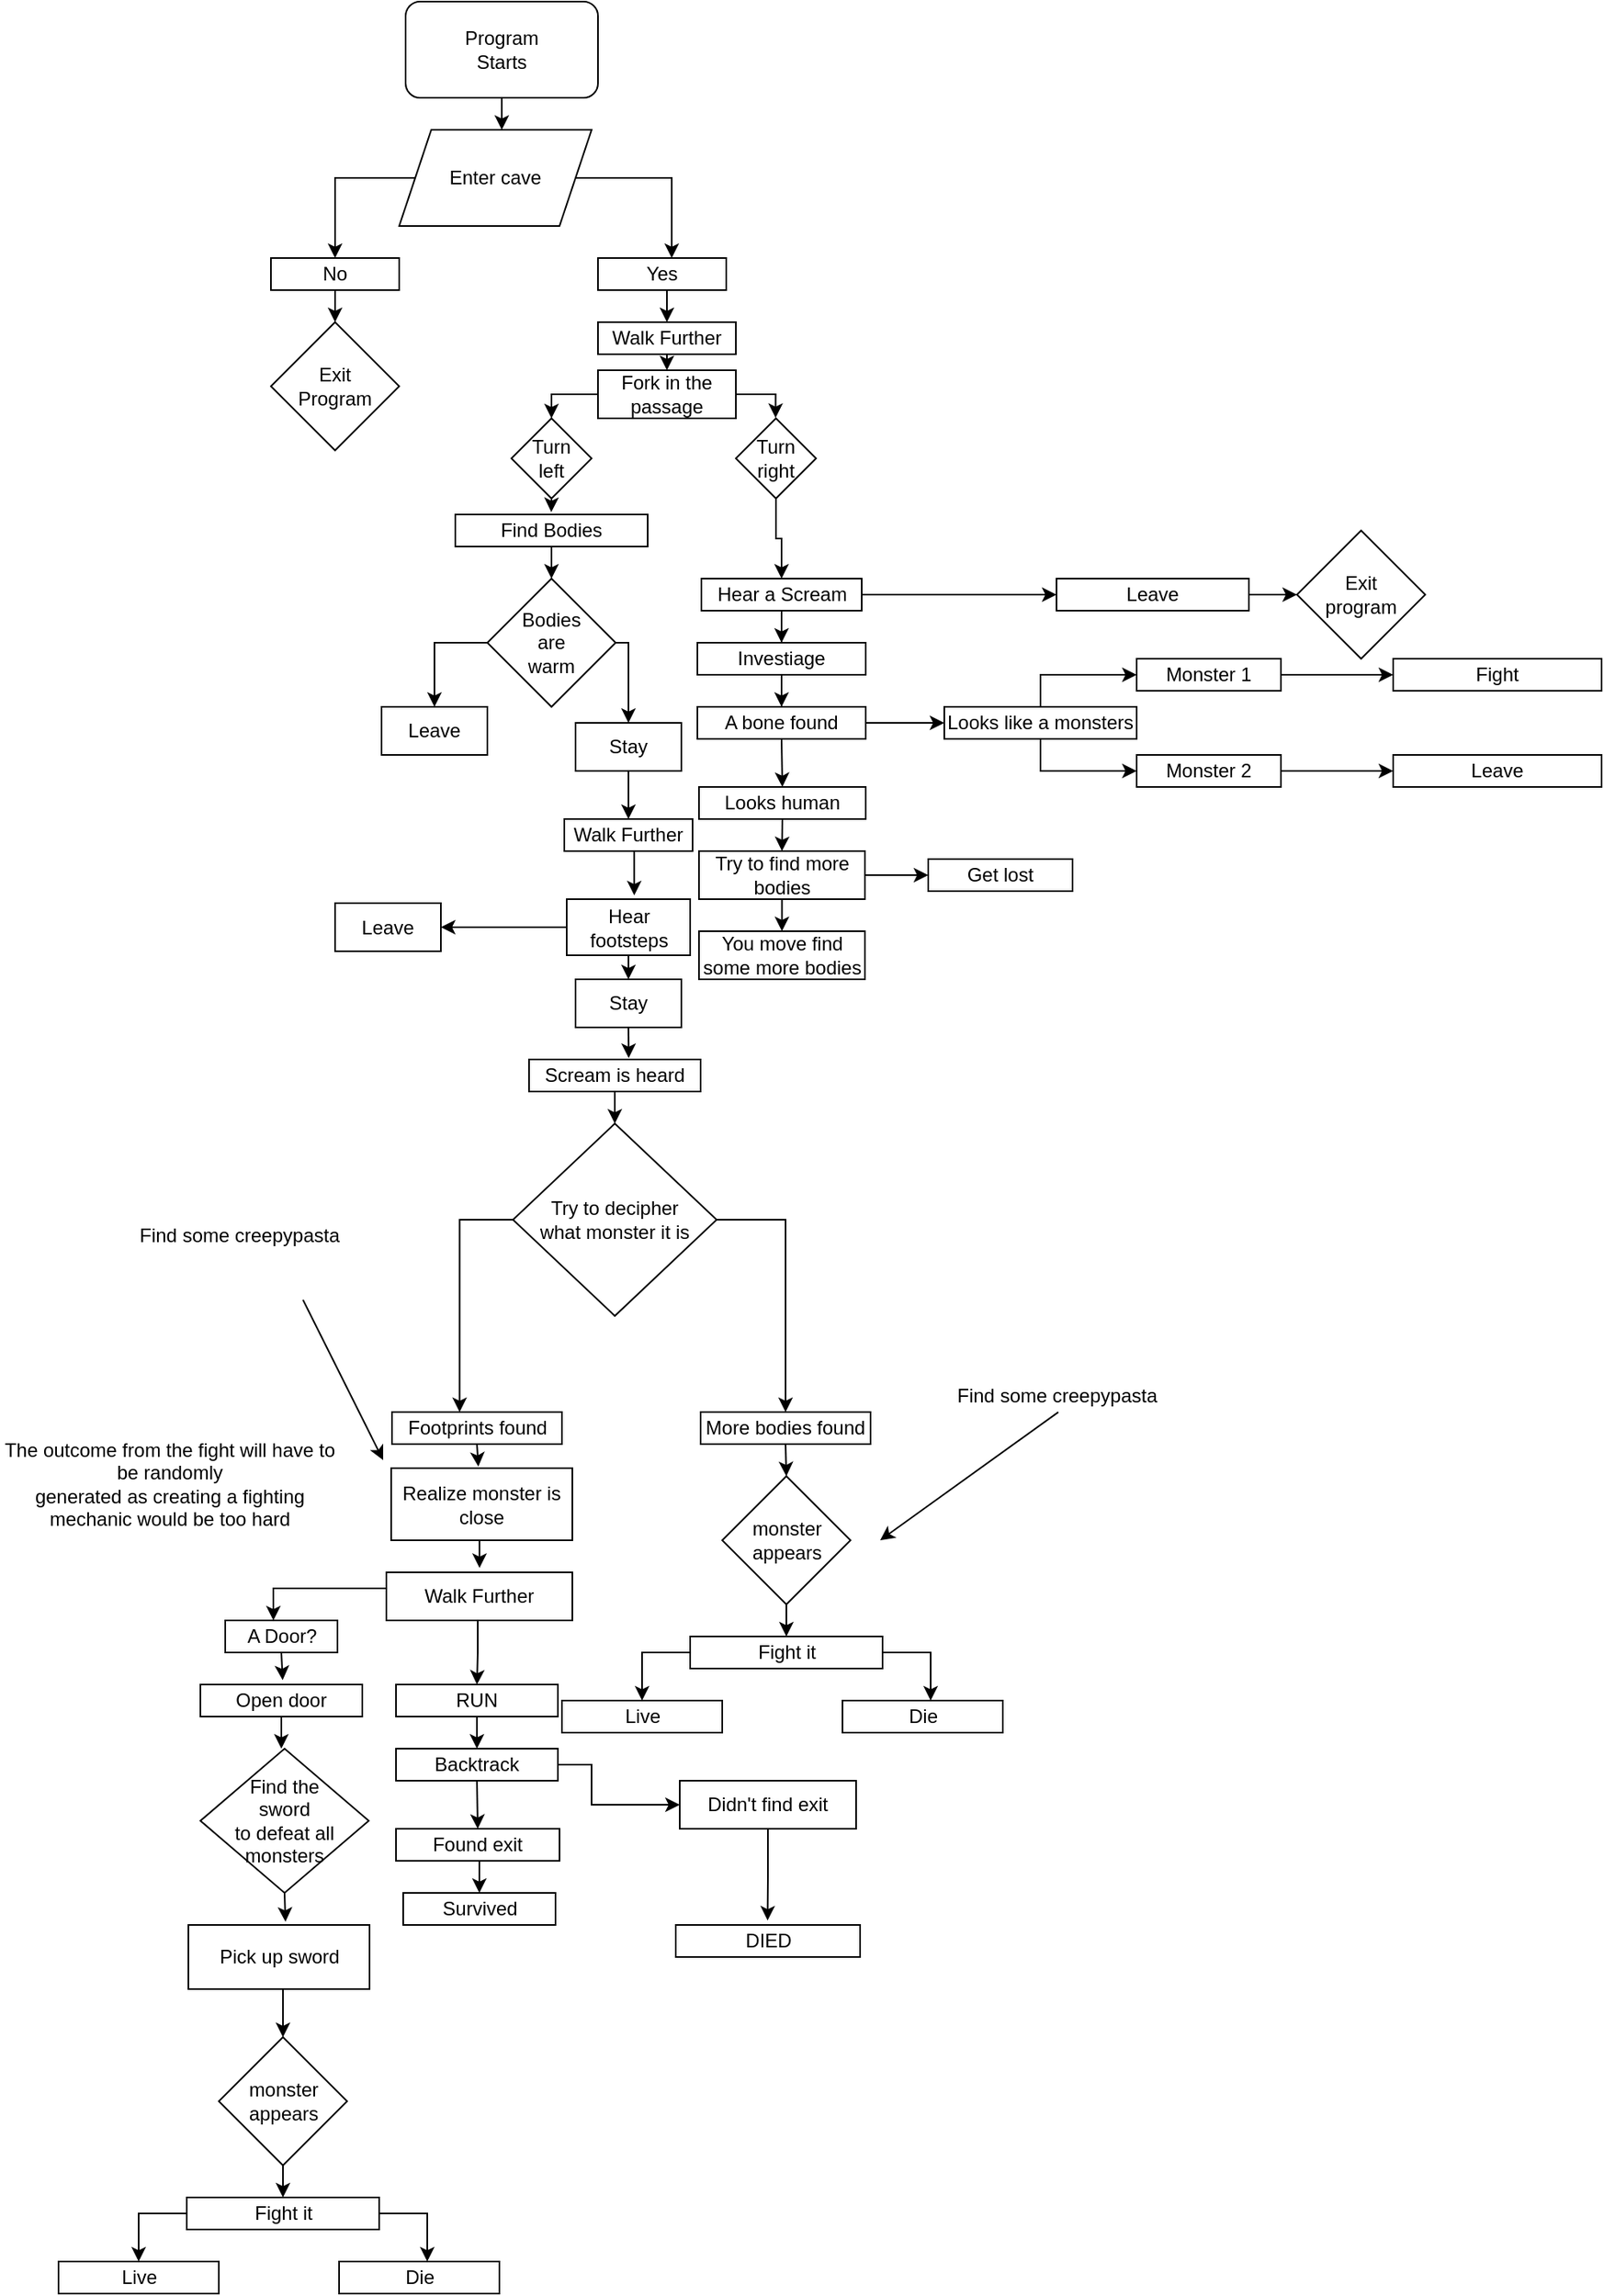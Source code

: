 <mxfile version="13.10.9" type="device"><diagram id="lJi5Zpep2d-MaNBKj9sJ" name="Page-1"><mxGraphModel dx="677" dy="360" grid="1" gridSize="10" guides="1" tooltips="1" connect="1" arrows="1" fold="1" page="1" pageScale="1" pageWidth="1169" pageHeight="1654" math="0" shadow="0"><root><mxCell id="0"/><mxCell id="1" parent="0"/><mxCell id="1LlCjoRkCpHZW3_ytfiu-1" style="edgeStyle=orthogonalEdgeStyle;rounded=0;orthogonalLoop=1;jettySize=auto;html=1;exitX=0.5;exitY=1;exitDx=0;exitDy=0;entryX=0.5;entryY=0;entryDx=0;entryDy=0;" parent="1" source="1LlCjoRkCpHZW3_ytfiu-2" edge="1"><mxGeometry relative="1" as="geometry"><mxPoint x="414" y="110" as="targetPoint"/></mxGeometry></mxCell><mxCell id="1LlCjoRkCpHZW3_ytfiu-2" value="&lt;div&gt;Program&lt;/div&gt;Starts" style="rounded=1;whiteSpace=wrap;html=1;" parent="1" vertex="1"><mxGeometry x="354" y="30" width="120" height="60" as="geometry"/></mxCell><mxCell id="1LlCjoRkCpHZW3_ytfiu-38" style="edgeStyle=orthogonalEdgeStyle;rounded=0;orthogonalLoop=1;jettySize=auto;html=1;exitX=0;exitY=0.5;exitDx=0;exitDy=0;entryX=0.5;entryY=0;entryDx=0;entryDy=0;" parent="1" source="1LlCjoRkCpHZW3_ytfiu-35" target="1LlCjoRkCpHZW3_ytfiu-37" edge="1"><mxGeometry relative="1" as="geometry"><mxPoint x="310" y="180" as="targetPoint"/><Array as="points"><mxPoint x="310" y="140"/></Array></mxGeometry></mxCell><mxCell id="1LlCjoRkCpHZW3_ytfiu-35" value="Enter cave" style="shape=parallelogram;perimeter=parallelogramPerimeter;whiteSpace=wrap;html=1;fixedSize=1;" parent="1" vertex="1"><mxGeometry x="350" y="110" width="120" height="60" as="geometry"/></mxCell><mxCell id="1LlCjoRkCpHZW3_ytfiu-45" style="edgeStyle=orthogonalEdgeStyle;rounded=0;orthogonalLoop=1;jettySize=auto;html=1;exitX=0.5;exitY=1;exitDx=0;exitDy=0;entryX=0.5;entryY=0;entryDx=0;entryDy=0;" parent="1" source="1LlCjoRkCpHZW3_ytfiu-36" edge="1"><mxGeometry relative="1" as="geometry"><mxPoint x="517" y="230" as="targetPoint"/></mxGeometry></mxCell><mxCell id="1LlCjoRkCpHZW3_ytfiu-36" value="Yes" style="rounded=0;whiteSpace=wrap;html=1;" parent="1" vertex="1"><mxGeometry x="474" y="190" width="80" height="20" as="geometry"/></mxCell><mxCell id="1LlCjoRkCpHZW3_ytfiu-41" style="edgeStyle=orthogonalEdgeStyle;rounded=0;orthogonalLoop=1;jettySize=auto;html=1;exitX=0.5;exitY=1;exitDx=0;exitDy=0;entryX=0.5;entryY=0;entryDx=0;entryDy=0;" parent="1" source="1LlCjoRkCpHZW3_ytfiu-37" target="1LlCjoRkCpHZW3_ytfiu-40" edge="1"><mxGeometry relative="1" as="geometry"/></mxCell><mxCell id="1LlCjoRkCpHZW3_ytfiu-37" value="No" style="rounded=0;whiteSpace=wrap;html=1;" parent="1" vertex="1"><mxGeometry x="270" y="190" width="80" height="20" as="geometry"/></mxCell><mxCell id="1LlCjoRkCpHZW3_ytfiu-39" style="edgeStyle=orthogonalEdgeStyle;rounded=0;orthogonalLoop=1;jettySize=auto;html=1;entryX=0.5;entryY=0;entryDx=0;entryDy=0;" parent="1" source="1LlCjoRkCpHZW3_ytfiu-35" edge="1"><mxGeometry relative="1" as="geometry"><mxPoint x="520" y="190" as="targetPoint"/><mxPoint x="570" y="140" as="sourcePoint"/><Array as="points"><mxPoint x="520" y="140"/></Array></mxGeometry></mxCell><mxCell id="1LlCjoRkCpHZW3_ytfiu-40" value="&lt;div&gt;Exit &lt;br&gt;&lt;/div&gt;&lt;div&gt;Program&lt;/div&gt;" style="rhombus;whiteSpace=wrap;html=1;" parent="1" vertex="1"><mxGeometry x="270" y="230" width="80" height="80" as="geometry"/></mxCell><mxCell id="1LlCjoRkCpHZW3_ytfiu-48" style="edgeStyle=orthogonalEdgeStyle;rounded=0;orthogonalLoop=1;jettySize=auto;html=1;exitX=0.5;exitY=1;exitDx=0;exitDy=0;entryX=0.5;entryY=0;entryDx=0;entryDy=0;" parent="1" source="1LlCjoRkCpHZW3_ytfiu-44" target="1LlCjoRkCpHZW3_ytfiu-47" edge="1"><mxGeometry relative="1" as="geometry"/></mxCell><mxCell id="1LlCjoRkCpHZW3_ytfiu-44" value="Walk Further" style="rounded=0;whiteSpace=wrap;html=1;" parent="1" vertex="1"><mxGeometry x="474" y="230" width="86" height="20" as="geometry"/></mxCell><mxCell id="1LlCjoRkCpHZW3_ytfiu-52" style="edgeStyle=orthogonalEdgeStyle;rounded=0;orthogonalLoop=1;jettySize=auto;html=1;exitX=1;exitY=0.5;exitDx=0;exitDy=0;entryX=0.495;entryY=-0.006;entryDx=0;entryDy=0;entryPerimeter=0;" parent="1" source="1LlCjoRkCpHZW3_ytfiu-47" target="1LlCjoRkCpHZW3_ytfiu-51" edge="1"><mxGeometry relative="1" as="geometry"/></mxCell><mxCell id="1LlCjoRkCpHZW3_ytfiu-53" style="edgeStyle=orthogonalEdgeStyle;rounded=0;orthogonalLoop=1;jettySize=auto;html=1;entryX=0.5;entryY=0;entryDx=0;entryDy=0;" parent="1" source="1LlCjoRkCpHZW3_ytfiu-47" target="1LlCjoRkCpHZW3_ytfiu-50" edge="1"><mxGeometry relative="1" as="geometry"><Array as="points"><mxPoint x="445" y="275"/></Array></mxGeometry></mxCell><mxCell id="1LlCjoRkCpHZW3_ytfiu-47" value="Fork in the passage" style="rounded=0;whiteSpace=wrap;html=1;" parent="1" vertex="1"><mxGeometry x="474" y="260" width="86" height="30" as="geometry"/></mxCell><mxCell id="1LlCjoRkCpHZW3_ytfiu-57" style="edgeStyle=orthogonalEdgeStyle;rounded=0;orthogonalLoop=1;jettySize=auto;html=1;exitX=0.5;exitY=1;exitDx=0;exitDy=0;entryX=0.499;entryY=-0.076;entryDx=0;entryDy=0;entryPerimeter=0;" parent="1" source="1LlCjoRkCpHZW3_ytfiu-50" target="1LlCjoRkCpHZW3_ytfiu-56" edge="1"><mxGeometry relative="1" as="geometry"/></mxCell><mxCell id="1LlCjoRkCpHZW3_ytfiu-50" value="&lt;div&gt;Turn&lt;/div&gt;&lt;div&gt;left&lt;br&gt;&lt;/div&gt;" style="rhombus;whiteSpace=wrap;html=1;" parent="1" vertex="1"><mxGeometry x="420" y="290" width="50" height="50" as="geometry"/></mxCell><mxCell id="1LlCjoRkCpHZW3_ytfiu-55" style="edgeStyle=orthogonalEdgeStyle;rounded=0;orthogonalLoop=1;jettySize=auto;html=1;entryX=0.5;entryY=0;entryDx=0;entryDy=0;" parent="1" source="1LlCjoRkCpHZW3_ytfiu-51" target="1LlCjoRkCpHZW3_ytfiu-54" edge="1"><mxGeometry relative="1" as="geometry"/></mxCell><mxCell id="1LlCjoRkCpHZW3_ytfiu-51" value="&lt;div&gt;Turn&lt;/div&gt;&lt;div&gt;right&lt;br&gt;&lt;/div&gt;" style="rhombus;whiteSpace=wrap;html=1;" parent="1" vertex="1"><mxGeometry x="560" y="290" width="50" height="50" as="geometry"/></mxCell><mxCell id="4F8o35n4cv24roBLu1pB-4" style="edgeStyle=orthogonalEdgeStyle;rounded=0;orthogonalLoop=1;jettySize=auto;html=1;exitX=0.5;exitY=1;exitDx=0;exitDy=0;" edge="1" parent="1" source="1LlCjoRkCpHZW3_ytfiu-54" target="1LlCjoRkCpHZW3_ytfiu-58"><mxGeometry relative="1" as="geometry"/></mxCell><mxCell id="4F8o35n4cv24roBLu1pB-5" style="edgeStyle=orthogonalEdgeStyle;rounded=0;orthogonalLoop=1;jettySize=auto;html=1;exitX=1;exitY=0.5;exitDx=0;exitDy=0;" edge="1" parent="1" source="1LlCjoRkCpHZW3_ytfiu-54"><mxGeometry relative="1" as="geometry"><mxPoint x="760" y="400" as="targetPoint"/><Array as="points"><mxPoint x="750" y="400"/></Array></mxGeometry></mxCell><mxCell id="1LlCjoRkCpHZW3_ytfiu-54" value="Hear a Scream" style="rounded=0;whiteSpace=wrap;html=1;" parent="1" vertex="1"><mxGeometry x="538.5" y="390" width="100" height="20" as="geometry"/></mxCell><mxCell id="1LlCjoRkCpHZW3_ytfiu-62" style="edgeStyle=orthogonalEdgeStyle;rounded=0;orthogonalLoop=1;jettySize=auto;html=1;exitX=0.5;exitY=1;exitDx=0;exitDy=0;entryX=0.5;entryY=0;entryDx=0;entryDy=0;" parent="1" source="1LlCjoRkCpHZW3_ytfiu-56" target="1LlCjoRkCpHZW3_ytfiu-61" edge="1"><mxGeometry relative="1" as="geometry"/></mxCell><mxCell id="1LlCjoRkCpHZW3_ytfiu-56" value="Find Bodies" style="rounded=0;whiteSpace=wrap;html=1;" parent="1" vertex="1"><mxGeometry x="385" y="350" width="120" height="20" as="geometry"/></mxCell><mxCell id="1LlCjoRkCpHZW3_ytfiu-63" style="edgeStyle=orthogonalEdgeStyle;rounded=0;orthogonalLoop=1;jettySize=auto;html=1;entryX=0.5;entryY=0;entryDx=0;entryDy=0;" parent="1" source="1LlCjoRkCpHZW3_ytfiu-58" target="1LlCjoRkCpHZW3_ytfiu-60" edge="1"><mxGeometry relative="1" as="geometry"/></mxCell><mxCell id="1LlCjoRkCpHZW3_ytfiu-58" value="Investiage" style="rounded=0;whiteSpace=wrap;html=1;" parent="1" vertex="1"><mxGeometry x="536" y="430" width="105" height="20" as="geometry"/></mxCell><mxCell id="4F8o35n4cv24roBLu1pB-11" style="edgeStyle=orthogonalEdgeStyle;rounded=0;orthogonalLoop=1;jettySize=auto;html=1;exitX=0.5;exitY=1;exitDx=0;exitDy=0;entryX=0.5;entryY=0;entryDx=0;entryDy=0;" edge="1" parent="1" source="1LlCjoRkCpHZW3_ytfiu-60" target="4F8o35n4cv24roBLu1pB-10"><mxGeometry relative="1" as="geometry"/></mxCell><mxCell id="4F8o35n4cv24roBLu1pB-13" style="edgeStyle=orthogonalEdgeStyle;rounded=0;orthogonalLoop=1;jettySize=auto;html=1;exitX=1;exitY=0.5;exitDx=0;exitDy=0;entryX=0;entryY=0.5;entryDx=0;entryDy=0;" edge="1" parent="1" source="1LlCjoRkCpHZW3_ytfiu-60" target="4F8o35n4cv24roBLu1pB-12"><mxGeometry relative="1" as="geometry"/></mxCell><mxCell id="1LlCjoRkCpHZW3_ytfiu-60" value="A bone found" style="rounded=0;whiteSpace=wrap;html=1;" parent="1" vertex="1"><mxGeometry x="536" y="470" width="105" height="20" as="geometry"/></mxCell><mxCell id="1LlCjoRkCpHZW3_ytfiu-68" style="edgeStyle=orthogonalEdgeStyle;rounded=0;orthogonalLoop=1;jettySize=auto;html=1;exitX=0;exitY=0.5;exitDx=0;exitDy=0;entryX=0.5;entryY=0;entryDx=0;entryDy=0;" parent="1" source="1LlCjoRkCpHZW3_ytfiu-61" target="1LlCjoRkCpHZW3_ytfiu-66" edge="1"><mxGeometry relative="1" as="geometry"/></mxCell><mxCell id="1LlCjoRkCpHZW3_ytfiu-70" style="edgeStyle=orthogonalEdgeStyle;rounded=0;orthogonalLoop=1;jettySize=auto;html=1;exitX=1;exitY=0.5;exitDx=0;exitDy=0;entryX=0.5;entryY=0;entryDx=0;entryDy=0;" parent="1" source="1LlCjoRkCpHZW3_ytfiu-61" target="1LlCjoRkCpHZW3_ytfiu-67" edge="1"><mxGeometry relative="1" as="geometry"><Array as="points"><mxPoint x="493" y="430"/></Array></mxGeometry></mxCell><mxCell id="1LlCjoRkCpHZW3_ytfiu-61" value="&lt;div&gt;Bodies &lt;br&gt;&lt;/div&gt;&lt;div&gt;are&lt;/div&gt;&lt;div&gt;warm&lt;br&gt; &lt;/div&gt;" style="rhombus;whiteSpace=wrap;html=1;" parent="1" vertex="1"><mxGeometry x="405" y="390" width="80" height="80" as="geometry"/></mxCell><mxCell id="1LlCjoRkCpHZW3_ytfiu-66" value="Leave" style="rounded=0;whiteSpace=wrap;html=1;" parent="1" vertex="1"><mxGeometry x="339" y="470" width="66" height="30" as="geometry"/></mxCell><mxCell id="1LlCjoRkCpHZW3_ytfiu-74" style="edgeStyle=orthogonalEdgeStyle;rounded=0;orthogonalLoop=1;jettySize=auto;html=1;exitX=0.5;exitY=1;exitDx=0;exitDy=0;entryX=0.5;entryY=0;entryDx=0;entryDy=0;" parent="1" source="1LlCjoRkCpHZW3_ytfiu-67" target="1LlCjoRkCpHZW3_ytfiu-73" edge="1"><mxGeometry relative="1" as="geometry"/></mxCell><mxCell id="1LlCjoRkCpHZW3_ytfiu-67" value="Stay" style="rounded=0;whiteSpace=wrap;html=1;" parent="1" vertex="1"><mxGeometry x="460" y="480" width="66" height="30" as="geometry"/></mxCell><mxCell id="1LlCjoRkCpHZW3_ytfiu-77" style="edgeStyle=orthogonalEdgeStyle;rounded=0;orthogonalLoop=1;jettySize=auto;html=1;exitX=0.5;exitY=1;exitDx=0;exitDy=0;entryX=0.547;entryY=-0.069;entryDx=0;entryDy=0;entryPerimeter=0;" parent="1" source="1LlCjoRkCpHZW3_ytfiu-73" target="1LlCjoRkCpHZW3_ytfiu-75" edge="1"><mxGeometry relative="1" as="geometry"><Array as="points"><mxPoint x="497" y="560"/></Array></mxGeometry></mxCell><mxCell id="1LlCjoRkCpHZW3_ytfiu-73" value="&lt;div&gt;Walk Further&lt;/div&gt;" style="rounded=0;whiteSpace=wrap;html=1;" parent="1" vertex="1"><mxGeometry x="453" y="540" width="80" height="20" as="geometry"/></mxCell><mxCell id="CuDmwcgOWcoOEGmHr19b-3" style="edgeStyle=orthogonalEdgeStyle;rounded=0;orthogonalLoop=1;jettySize=auto;html=1;exitX=0;exitY=0.5;exitDx=0;exitDy=0;entryX=1;entryY=0.5;entryDx=0;entryDy=0;" parent="1" source="1LlCjoRkCpHZW3_ytfiu-75" target="CuDmwcgOWcoOEGmHr19b-2" edge="1"><mxGeometry relative="1" as="geometry"/></mxCell><mxCell id="CuDmwcgOWcoOEGmHr19b-6" style="edgeStyle=orthogonalEdgeStyle;rounded=0;orthogonalLoop=1;jettySize=auto;html=1;exitX=0.5;exitY=1;exitDx=0;exitDy=0;entryX=0.5;entryY=0;entryDx=0;entryDy=0;" parent="1" source="1LlCjoRkCpHZW3_ytfiu-75" target="CuDmwcgOWcoOEGmHr19b-5" edge="1"><mxGeometry relative="1" as="geometry"/></mxCell><mxCell id="1LlCjoRkCpHZW3_ytfiu-75" value="Hear footsteps" style="rounded=0;whiteSpace=wrap;html=1;" parent="1" vertex="1"><mxGeometry x="454.5" y="590" width="77" height="35" as="geometry"/></mxCell><mxCell id="1LlCjoRkCpHZW3_ytfiu-83" style="edgeStyle=orthogonalEdgeStyle;rounded=0;orthogonalLoop=1;jettySize=auto;html=1;exitX=0.5;exitY=1;exitDx=0;exitDy=0;entryX=0.5;entryY=0;entryDx=0;entryDy=0;" parent="1" source="1LlCjoRkCpHZW3_ytfiu-79" target="1LlCjoRkCpHZW3_ytfiu-82" edge="1"><mxGeometry relative="1" as="geometry"/></mxCell><mxCell id="1LlCjoRkCpHZW3_ytfiu-79" value="Scream is heard" style="rounded=0;whiteSpace=wrap;html=1;" parent="1" vertex="1"><mxGeometry x="431" y="690" width="107" height="20" as="geometry"/></mxCell><mxCell id="1LlCjoRkCpHZW3_ytfiu-86" style="edgeStyle=orthogonalEdgeStyle;rounded=0;orthogonalLoop=1;jettySize=auto;html=1;exitX=1;exitY=0.5;exitDx=0;exitDy=0;entryX=0.5;entryY=0;entryDx=0;entryDy=0;" parent="1" source="1LlCjoRkCpHZW3_ytfiu-82" target="1LlCjoRkCpHZW3_ytfiu-89" edge="1"><mxGeometry relative="1" as="geometry"><mxPoint x="592.484" y="867.6" as="targetPoint"/></mxGeometry></mxCell><mxCell id="1LlCjoRkCpHZW3_ytfiu-87" style="edgeStyle=orthogonalEdgeStyle;rounded=0;orthogonalLoop=1;jettySize=auto;html=1;exitX=0;exitY=0.5;exitDx=0;exitDy=0;entryX=0.398;entryY=0;entryDx=0;entryDy=0;entryPerimeter=0;" parent="1" source="1LlCjoRkCpHZW3_ytfiu-82" target="1LlCjoRkCpHZW3_ytfiu-88" edge="1"><mxGeometry relative="1" as="geometry"><mxPoint x="387.688" y="867.2" as="targetPoint"/></mxGeometry></mxCell><mxCell id="1LlCjoRkCpHZW3_ytfiu-82" value="&lt;div&gt;Try to decipher&lt;/div&gt;&lt;div&gt;what monster it is &lt;br&gt; &lt;/div&gt;" style="rhombus;whiteSpace=wrap;html=1;" parent="1" vertex="1"><mxGeometry x="421" y="730" width="127" height="120" as="geometry"/></mxCell><mxCell id="1LlCjoRkCpHZW3_ytfiu-108" style="edgeStyle=orthogonalEdgeStyle;rounded=0;orthogonalLoop=1;jettySize=auto;html=1;exitX=0.5;exitY=1;exitDx=0;exitDy=0;entryX=0.481;entryY=-0.022;entryDx=0;entryDy=0;entryPerimeter=0;" parent="1" source="1LlCjoRkCpHZW3_ytfiu-88" target="1LlCjoRkCpHZW3_ytfiu-106" edge="1"><mxGeometry relative="1" as="geometry"/></mxCell><mxCell id="1LlCjoRkCpHZW3_ytfiu-88" value="Footprints found" style="rounded=0;whiteSpace=wrap;html=1;" parent="1" vertex="1"><mxGeometry x="345.5" y="910" width="106" height="20" as="geometry"/></mxCell><mxCell id="1LlCjoRkCpHZW3_ytfiu-93" style="edgeStyle=orthogonalEdgeStyle;rounded=0;orthogonalLoop=1;jettySize=auto;html=1;exitX=0.5;exitY=1;exitDx=0;exitDy=0;entryX=0.5;entryY=0;entryDx=0;entryDy=0;" parent="1" source="1LlCjoRkCpHZW3_ytfiu-89" target="1LlCjoRkCpHZW3_ytfiu-92" edge="1"><mxGeometry relative="1" as="geometry"/></mxCell><mxCell id="1LlCjoRkCpHZW3_ytfiu-89" value="More bodies found" style="rounded=0;whiteSpace=wrap;html=1;" parent="1" vertex="1"><mxGeometry x="538" y="910" width="106" height="20" as="geometry"/></mxCell><mxCell id="1LlCjoRkCpHZW3_ytfiu-95" style="edgeStyle=orthogonalEdgeStyle;rounded=0;orthogonalLoop=1;jettySize=auto;html=1;exitX=0.5;exitY=1;exitDx=0;exitDy=0;entryX=0.5;entryY=0;entryDx=0;entryDy=0;" parent="1" source="1LlCjoRkCpHZW3_ytfiu-92" target="1LlCjoRkCpHZW3_ytfiu-94" edge="1"><mxGeometry relative="1" as="geometry"/></mxCell><mxCell id="1LlCjoRkCpHZW3_ytfiu-92" value="monster appears" style="rhombus;whiteSpace=wrap;html=1;" parent="1" vertex="1"><mxGeometry x="551.5" y="950" width="80" height="80" as="geometry"/></mxCell><mxCell id="1LlCjoRkCpHZW3_ytfiu-98" style="edgeStyle=orthogonalEdgeStyle;rounded=0;orthogonalLoop=1;jettySize=auto;html=1;exitX=1;exitY=0.5;exitDx=0;exitDy=0;entryX=0.55;entryY=0;entryDx=0;entryDy=0;entryPerimeter=0;" parent="1" source="1LlCjoRkCpHZW3_ytfiu-94" target="1LlCjoRkCpHZW3_ytfiu-97" edge="1"><mxGeometry relative="1" as="geometry"/></mxCell><mxCell id="1LlCjoRkCpHZW3_ytfiu-99" style="edgeStyle=orthogonalEdgeStyle;rounded=0;orthogonalLoop=1;jettySize=auto;html=1;exitX=0;exitY=0.5;exitDx=0;exitDy=0;entryX=0.5;entryY=0;entryDx=0;entryDy=0;" parent="1" source="1LlCjoRkCpHZW3_ytfiu-94" target="1LlCjoRkCpHZW3_ytfiu-96" edge="1"><mxGeometry relative="1" as="geometry"/></mxCell><mxCell id="1LlCjoRkCpHZW3_ytfiu-94" value="Fight it" style="rounded=0;whiteSpace=wrap;html=1;" parent="1" vertex="1"><mxGeometry x="531.5" y="1050" width="120" height="20" as="geometry"/></mxCell><mxCell id="1LlCjoRkCpHZW3_ytfiu-96" value="Live" style="rounded=0;whiteSpace=wrap;html=1;" parent="1" vertex="1"><mxGeometry x="451.5" y="1090" width="100" height="20" as="geometry"/></mxCell><mxCell id="1LlCjoRkCpHZW3_ytfiu-97" value="Die" style="rounded=0;whiteSpace=wrap;html=1;" parent="1" vertex="1"><mxGeometry x="626.5" y="1090" width="100" height="20" as="geometry"/></mxCell><mxCell id="1LlCjoRkCpHZW3_ytfiu-100" value="&lt;div&gt;The outcome from the fight will have to be randomly&lt;/div&gt;&lt;div&gt;generated as creating a fighting mechanic would be too hard&lt;br&gt;&lt;/div&gt;" style="text;html=1;strokeColor=none;fillColor=none;align=center;verticalAlign=middle;whiteSpace=wrap;rounded=0;" parent="1" vertex="1"><mxGeometry x="101.5" y="920" width="210" height="70" as="geometry"/></mxCell><mxCell id="1LlCjoRkCpHZW3_ytfiu-110" style="edgeStyle=orthogonalEdgeStyle;rounded=0;orthogonalLoop=1;jettySize=auto;html=1;exitX=0.5;exitY=1;exitDx=0;exitDy=0;entryX=0.501;entryY=-0.093;entryDx=0;entryDy=0;entryPerimeter=0;" parent="1" source="1LlCjoRkCpHZW3_ytfiu-106" target="1LlCjoRkCpHZW3_ytfiu-109" edge="1"><mxGeometry relative="1" as="geometry"/></mxCell><mxCell id="1LlCjoRkCpHZW3_ytfiu-106" value="&lt;div&gt;Realize monster is close&lt;br&gt;&lt;/div&gt;" style="rounded=0;whiteSpace=wrap;html=1;" parent="1" vertex="1"><mxGeometry x="345" y="945" width="113" height="45" as="geometry"/></mxCell><mxCell id="1LlCjoRkCpHZW3_ytfiu-112" style="edgeStyle=orthogonalEdgeStyle;rounded=0;orthogonalLoop=1;jettySize=auto;html=1;exitX=0;exitY=0.5;exitDx=0;exitDy=0;entryX=0.429;entryY=0;entryDx=0;entryDy=0;entryPerimeter=0;" parent="1" source="1LlCjoRkCpHZW3_ytfiu-109" target="1LlCjoRkCpHZW3_ytfiu-111" edge="1"><mxGeometry relative="1" as="geometry"><Array as="points"><mxPoint x="341.5" y="1020"/><mxPoint x="271.5" y="1020"/></Array></mxGeometry></mxCell><mxCell id="CuDmwcgOWcoOEGmHr19b-17" style="edgeStyle=orthogonalEdgeStyle;rounded=0;orthogonalLoop=1;jettySize=auto;html=1;exitX=0.5;exitY=1;exitDx=0;exitDy=0;entryX=0.5;entryY=0;entryDx=0;entryDy=0;" parent="1" source="1LlCjoRkCpHZW3_ytfiu-109" target="CuDmwcgOWcoOEGmHr19b-16" edge="1"><mxGeometry relative="1" as="geometry"><Array as="points"><mxPoint x="399" y="1040"/><mxPoint x="399" y="1060"/></Array></mxGeometry></mxCell><mxCell id="1LlCjoRkCpHZW3_ytfiu-109" value="Walk Further" style="rounded=0;whiteSpace=wrap;html=1;" parent="1" vertex="1"><mxGeometry x="342" y="1010" width="116" height="30" as="geometry"/></mxCell><mxCell id="1LlCjoRkCpHZW3_ytfiu-114" style="edgeStyle=orthogonalEdgeStyle;rounded=0;orthogonalLoop=1;jettySize=auto;html=1;exitX=0.5;exitY=1;exitDx=0;exitDy=0;entryX=0.508;entryY=-0.14;entryDx=0;entryDy=0;entryPerimeter=0;" parent="1" source="1LlCjoRkCpHZW3_ytfiu-111" target="1LlCjoRkCpHZW3_ytfiu-113" edge="1"><mxGeometry relative="1" as="geometry"/></mxCell><mxCell id="1LlCjoRkCpHZW3_ytfiu-111" value="A Door?" style="rounded=0;whiteSpace=wrap;html=1;" parent="1" vertex="1"><mxGeometry x="241.5" y="1040" width="70" height="20" as="geometry"/></mxCell><mxCell id="1LlCjoRkCpHZW3_ytfiu-116" style="edgeStyle=orthogonalEdgeStyle;rounded=0;orthogonalLoop=1;jettySize=auto;html=1;exitX=0.5;exitY=1;exitDx=0;exitDy=0;entryX=0.481;entryY=0;entryDx=0;entryDy=0;entryPerimeter=0;" parent="1" source="1LlCjoRkCpHZW3_ytfiu-113" target="1LlCjoRkCpHZW3_ytfiu-115" edge="1"><mxGeometry relative="1" as="geometry"/></mxCell><mxCell id="1LlCjoRkCpHZW3_ytfiu-113" value="Open door" style="rounded=0;whiteSpace=wrap;html=1;" parent="1" vertex="1"><mxGeometry x="226" y="1080" width="101" height="20" as="geometry"/></mxCell><mxCell id="1LlCjoRkCpHZW3_ytfiu-118" style="edgeStyle=orthogonalEdgeStyle;rounded=0;orthogonalLoop=1;jettySize=auto;html=1;exitX=0.5;exitY=1;exitDx=0;exitDy=0;entryX=0.536;entryY=-0.051;entryDx=0;entryDy=0;entryPerimeter=0;" parent="1" source="1LlCjoRkCpHZW3_ytfiu-115" target="1LlCjoRkCpHZW3_ytfiu-117" edge="1"><mxGeometry relative="1" as="geometry"/></mxCell><mxCell id="1LlCjoRkCpHZW3_ytfiu-115" value="&lt;div&gt;Find the &lt;br&gt;&lt;/div&gt;&lt;div&gt;sword&lt;/div&gt;&lt;div&gt;to defeat all monsters&lt;br&gt; &lt;/div&gt;" style="rhombus;whiteSpace=wrap;html=1;" parent="1" vertex="1"><mxGeometry x="226" y="1120" width="105" height="90" as="geometry"/></mxCell><mxCell id="1LlCjoRkCpHZW3_ytfiu-126" style="edgeStyle=orthogonalEdgeStyle;rounded=0;orthogonalLoop=1;jettySize=auto;html=1;exitX=0.5;exitY=1;exitDx=0;exitDy=0;entryX=0.5;entryY=0;entryDx=0;entryDy=0;" parent="1" source="1LlCjoRkCpHZW3_ytfiu-117" target="1LlCjoRkCpHZW3_ytfiu-120" edge="1"><mxGeometry relative="1" as="geometry"/></mxCell><mxCell id="1LlCjoRkCpHZW3_ytfiu-117" value="Pick up sword" style="rounded=0;whiteSpace=wrap;html=1;" parent="1" vertex="1"><mxGeometry x="218.5" y="1230" width="113" height="40" as="geometry"/></mxCell><mxCell id="1LlCjoRkCpHZW3_ytfiu-119" style="edgeStyle=orthogonalEdgeStyle;rounded=0;orthogonalLoop=1;jettySize=auto;html=1;exitX=0.5;exitY=1;exitDx=0;exitDy=0;entryX=0.5;entryY=0;entryDx=0;entryDy=0;" parent="1" source="1LlCjoRkCpHZW3_ytfiu-120" target="1LlCjoRkCpHZW3_ytfiu-123" edge="1"><mxGeometry relative="1" as="geometry"/></mxCell><mxCell id="1LlCjoRkCpHZW3_ytfiu-120" value="monster appears" style="rhombus;whiteSpace=wrap;html=1;" parent="1" vertex="1"><mxGeometry x="237.5" y="1300" width="80" height="80" as="geometry"/></mxCell><mxCell id="1LlCjoRkCpHZW3_ytfiu-121" style="edgeStyle=orthogonalEdgeStyle;rounded=0;orthogonalLoop=1;jettySize=auto;html=1;exitX=1;exitY=0.5;exitDx=0;exitDy=0;entryX=0.55;entryY=0;entryDx=0;entryDy=0;entryPerimeter=0;" parent="1" source="1LlCjoRkCpHZW3_ytfiu-123" target="1LlCjoRkCpHZW3_ytfiu-125" edge="1"><mxGeometry relative="1" as="geometry"/></mxCell><mxCell id="1LlCjoRkCpHZW3_ytfiu-122" style="edgeStyle=orthogonalEdgeStyle;rounded=0;orthogonalLoop=1;jettySize=auto;html=1;exitX=0;exitY=0.5;exitDx=0;exitDy=0;entryX=0.5;entryY=0;entryDx=0;entryDy=0;" parent="1" source="1LlCjoRkCpHZW3_ytfiu-123" target="1LlCjoRkCpHZW3_ytfiu-124" edge="1"><mxGeometry relative="1" as="geometry"/></mxCell><mxCell id="1LlCjoRkCpHZW3_ytfiu-123" value="Fight it" style="rounded=0;whiteSpace=wrap;html=1;" parent="1" vertex="1"><mxGeometry x="217.5" y="1400" width="120" height="20" as="geometry"/></mxCell><mxCell id="1LlCjoRkCpHZW3_ytfiu-124" value="Live" style="rounded=0;whiteSpace=wrap;html=1;" parent="1" vertex="1"><mxGeometry x="137.5" y="1440" width="100" height="20" as="geometry"/></mxCell><mxCell id="1LlCjoRkCpHZW3_ytfiu-125" value="Die" style="rounded=0;whiteSpace=wrap;html=1;" parent="1" vertex="1"><mxGeometry x="312.5" y="1440" width="100" height="20" as="geometry"/></mxCell><mxCell id="CuDmwcgOWcoOEGmHr19b-2" value="Leave" style="rounded=0;whiteSpace=wrap;html=1;" parent="1" vertex="1"><mxGeometry x="310" y="592.5" width="66" height="30" as="geometry"/></mxCell><mxCell id="CuDmwcgOWcoOEGmHr19b-7" style="edgeStyle=orthogonalEdgeStyle;rounded=0;orthogonalLoop=1;jettySize=auto;html=1;exitX=0.5;exitY=1;exitDx=0;exitDy=0;entryX=0.581;entryY=-0.044;entryDx=0;entryDy=0;entryPerimeter=0;" parent="1" source="CuDmwcgOWcoOEGmHr19b-5" target="1LlCjoRkCpHZW3_ytfiu-79" edge="1"><mxGeometry relative="1" as="geometry"/></mxCell><mxCell id="CuDmwcgOWcoOEGmHr19b-5" value="Stay" style="rounded=0;whiteSpace=wrap;html=1;" parent="1" vertex="1"><mxGeometry x="460" y="640" width="66" height="30" as="geometry"/></mxCell><mxCell id="CuDmwcgOWcoOEGmHr19b-10" value="" style="endArrow=classic;html=1;" parent="1" edge="1"><mxGeometry width="50" height="50" relative="1" as="geometry"><mxPoint x="290" y="840" as="sourcePoint"/><mxPoint x="340" y="940" as="targetPoint"/></mxGeometry></mxCell><mxCell id="CuDmwcgOWcoOEGmHr19b-11" value="&lt;div&gt;Find some creepypasta&lt;br&gt;&lt;/div&gt;" style="text;html=1;align=center;verticalAlign=middle;resizable=0;points=[];autosize=1;" parent="1" vertex="1"><mxGeometry x="180" y="790" width="140" height="20" as="geometry"/></mxCell><mxCell id="CuDmwcgOWcoOEGmHr19b-12" value="&lt;div&gt;Find some creepypasta&lt;br&gt;&lt;/div&gt;" style="text;html=1;align=center;verticalAlign=middle;resizable=0;points=[];autosize=1;" parent="1" vertex="1"><mxGeometry x="690" y="890" width="140" height="20" as="geometry"/></mxCell><mxCell id="CuDmwcgOWcoOEGmHr19b-14" value="" style="endArrow=classic;html=1;exitX=0.508;exitY=1.002;exitDx=0;exitDy=0;exitPerimeter=0;" parent="1" source="CuDmwcgOWcoOEGmHr19b-12" edge="1"><mxGeometry width="50" height="50" relative="1" as="geometry"><mxPoint x="720" y="980" as="sourcePoint"/><mxPoint x="650" y="990" as="targetPoint"/></mxGeometry></mxCell><mxCell id="CuDmwcgOWcoOEGmHr19b-19" style="edgeStyle=orthogonalEdgeStyle;rounded=0;orthogonalLoop=1;jettySize=auto;html=1;exitX=0.5;exitY=1;exitDx=0;exitDy=0;entryX=0.5;entryY=0;entryDx=0;entryDy=0;" parent="1" source="CuDmwcgOWcoOEGmHr19b-16" target="CuDmwcgOWcoOEGmHr19b-18" edge="1"><mxGeometry relative="1" as="geometry"/></mxCell><mxCell id="CuDmwcgOWcoOEGmHr19b-16" value="RUN" style="rounded=0;whiteSpace=wrap;html=1;" parent="1" vertex="1"><mxGeometry x="348" y="1080" width="101" height="20" as="geometry"/></mxCell><mxCell id="CuDmwcgOWcoOEGmHr19b-21" style="edgeStyle=orthogonalEdgeStyle;rounded=0;orthogonalLoop=1;jettySize=auto;html=1;exitX=0.5;exitY=1;exitDx=0;exitDy=0;entryX=0.5;entryY=0;entryDx=0;entryDy=0;" parent="1" source="CuDmwcgOWcoOEGmHr19b-18" target="CuDmwcgOWcoOEGmHr19b-20" edge="1"><mxGeometry relative="1" as="geometry"/></mxCell><mxCell id="CuDmwcgOWcoOEGmHr19b-26" style="edgeStyle=orthogonalEdgeStyle;rounded=0;orthogonalLoop=1;jettySize=auto;html=1;exitX=1;exitY=0.5;exitDx=0;exitDy=0;entryX=0;entryY=0.5;entryDx=0;entryDy=0;" parent="1" source="CuDmwcgOWcoOEGmHr19b-18" target="CuDmwcgOWcoOEGmHr19b-24" edge="1"><mxGeometry relative="1" as="geometry"><Array as="points"><mxPoint x="470" y="1130"/><mxPoint x="470" y="1155"/></Array></mxGeometry></mxCell><mxCell id="CuDmwcgOWcoOEGmHr19b-18" value="Backtrack" style="rounded=0;whiteSpace=wrap;html=1;" parent="1" vertex="1"><mxGeometry x="348" y="1120" width="101" height="20" as="geometry"/></mxCell><mxCell id="CuDmwcgOWcoOEGmHr19b-23" style="edgeStyle=orthogonalEdgeStyle;rounded=0;orthogonalLoop=1;jettySize=auto;html=1;exitX=0.5;exitY=1;exitDx=0;exitDy=0;entryX=0.5;entryY=0;entryDx=0;entryDy=0;" parent="1" source="CuDmwcgOWcoOEGmHr19b-20" target="CuDmwcgOWcoOEGmHr19b-22" edge="1"><mxGeometry relative="1" as="geometry"/></mxCell><mxCell id="CuDmwcgOWcoOEGmHr19b-20" value="Found exit" style="rounded=0;whiteSpace=wrap;html=1;" parent="1" vertex="1"><mxGeometry x="348" y="1170" width="102" height="20" as="geometry"/></mxCell><mxCell id="CuDmwcgOWcoOEGmHr19b-22" value="Survived" style="rounded=0;whiteSpace=wrap;html=1;" parent="1" vertex="1"><mxGeometry x="352.5" y="1210" width="95" height="20" as="geometry"/></mxCell><mxCell id="CuDmwcgOWcoOEGmHr19b-27" style="edgeStyle=orthogonalEdgeStyle;rounded=0;orthogonalLoop=1;jettySize=auto;html=1;entryX=0.498;entryY=-0.14;entryDx=0;entryDy=0;entryPerimeter=0;" parent="1" source="CuDmwcgOWcoOEGmHr19b-24" target="CuDmwcgOWcoOEGmHr19b-25" edge="1"><mxGeometry relative="1" as="geometry"/></mxCell><mxCell id="CuDmwcgOWcoOEGmHr19b-24" value="Didn't find exit" style="rounded=0;whiteSpace=wrap;html=1;" parent="1" vertex="1"><mxGeometry x="525" y="1140" width="110" height="30" as="geometry"/></mxCell><mxCell id="CuDmwcgOWcoOEGmHr19b-25" value="DIED" style="rounded=0;whiteSpace=wrap;html=1;" parent="1" vertex="1"><mxGeometry x="522.5" y="1230" width="115" height="20" as="geometry"/></mxCell><mxCell id="4F8o35n4cv24roBLu1pB-9" style="edgeStyle=orthogonalEdgeStyle;rounded=0;orthogonalLoop=1;jettySize=auto;html=1;entryX=0;entryY=0.5;entryDx=0;entryDy=0;" edge="1" parent="1" source="4F8o35n4cv24roBLu1pB-6" target="4F8o35n4cv24roBLu1pB-8"><mxGeometry relative="1" as="geometry"/></mxCell><mxCell id="4F8o35n4cv24roBLu1pB-6" value="Leave" style="rounded=0;whiteSpace=wrap;html=1;" vertex="1" parent="1"><mxGeometry x="760" y="390" width="120" height="20" as="geometry"/></mxCell><mxCell id="4F8o35n4cv24roBLu1pB-8" value="&lt;div&gt;Exit &lt;br&gt;&lt;/div&gt;&lt;div&gt;program&lt;/div&gt;" style="rhombus;whiteSpace=wrap;html=1;" vertex="1" parent="1"><mxGeometry x="910" y="360" width="80" height="80" as="geometry"/></mxCell><mxCell id="4F8o35n4cv24roBLu1pB-15" style="edgeStyle=orthogonalEdgeStyle;rounded=0;orthogonalLoop=1;jettySize=auto;html=1;exitX=0.5;exitY=1;exitDx=0;exitDy=0;entryX=0.5;entryY=0;entryDx=0;entryDy=0;" edge="1" parent="1" source="4F8o35n4cv24roBLu1pB-10" target="4F8o35n4cv24roBLu1pB-14"><mxGeometry relative="1" as="geometry"/></mxCell><mxCell id="4F8o35n4cv24roBLu1pB-10" value="Looks human" style="rounded=0;whiteSpace=wrap;html=1;" vertex="1" parent="1"><mxGeometry x="537" y="520" width="104" height="20" as="geometry"/></mxCell><mxCell id="4F8o35n4cv24roBLu1pB-20" style="edgeStyle=orthogonalEdgeStyle;rounded=0;orthogonalLoop=1;jettySize=auto;html=1;exitX=0.5;exitY=0;exitDx=0;exitDy=0;entryX=0;entryY=0.5;entryDx=0;entryDy=0;" edge="1" parent="1" source="4F8o35n4cv24roBLu1pB-12" target="4F8o35n4cv24roBLu1pB-18"><mxGeometry relative="1" as="geometry"/></mxCell><mxCell id="4F8o35n4cv24roBLu1pB-21" style="edgeStyle=orthogonalEdgeStyle;rounded=0;orthogonalLoop=1;jettySize=auto;html=1;exitX=0.5;exitY=1;exitDx=0;exitDy=0;entryX=0;entryY=0.5;entryDx=0;entryDy=0;" edge="1" parent="1" source="4F8o35n4cv24roBLu1pB-12" target="4F8o35n4cv24roBLu1pB-19"><mxGeometry relative="1" as="geometry"/></mxCell><mxCell id="4F8o35n4cv24roBLu1pB-12" value="Looks like a monsters" style="rounded=0;whiteSpace=wrap;html=1;" vertex="1" parent="1"><mxGeometry x="690" y="470" width="120" height="20" as="geometry"/></mxCell><mxCell id="4F8o35n4cv24roBLu1pB-30" style="edgeStyle=orthogonalEdgeStyle;rounded=0;orthogonalLoop=1;jettySize=auto;html=1;exitX=1;exitY=0.5;exitDx=0;exitDy=0;entryX=0;entryY=0.5;entryDx=0;entryDy=0;" edge="1" parent="1" source="4F8o35n4cv24roBLu1pB-14" target="4F8o35n4cv24roBLu1pB-29"><mxGeometry relative="1" as="geometry"/></mxCell><mxCell id="4F8o35n4cv24roBLu1pB-31" style="edgeStyle=orthogonalEdgeStyle;rounded=0;orthogonalLoop=1;jettySize=auto;html=1;exitX=0.5;exitY=1;exitDx=0;exitDy=0;entryX=0.5;entryY=0;entryDx=0;entryDy=0;" edge="1" parent="1" source="4F8o35n4cv24roBLu1pB-14" target="4F8o35n4cv24roBLu1pB-28"><mxGeometry relative="1" as="geometry"/></mxCell><mxCell id="4F8o35n4cv24roBLu1pB-14" value="&lt;div&gt;Try to find more &lt;br&gt;&lt;/div&gt;&lt;div&gt;bodies&lt;br&gt;&lt;/div&gt;" style="rounded=0;whiteSpace=wrap;html=1;" vertex="1" parent="1"><mxGeometry x="537" y="560" width="103.5" height="30" as="geometry"/></mxCell><mxCell id="4F8o35n4cv24roBLu1pB-23" style="edgeStyle=orthogonalEdgeStyle;rounded=0;orthogonalLoop=1;jettySize=auto;html=1;exitX=1;exitY=0.5;exitDx=0;exitDy=0;entryX=0;entryY=0.5;entryDx=0;entryDy=0;" edge="1" parent="1" source="4F8o35n4cv24roBLu1pB-18" target="4F8o35n4cv24roBLu1pB-22"><mxGeometry relative="1" as="geometry"/></mxCell><mxCell id="4F8o35n4cv24roBLu1pB-18" value="Monster 1" style="rounded=0;whiteSpace=wrap;html=1;" vertex="1" parent="1"><mxGeometry x="810" y="440" width="90" height="20" as="geometry"/></mxCell><mxCell id="4F8o35n4cv24roBLu1pB-25" style="edgeStyle=orthogonalEdgeStyle;rounded=0;orthogonalLoop=1;jettySize=auto;html=1;exitX=1;exitY=0.5;exitDx=0;exitDy=0;" edge="1" parent="1" source="4F8o35n4cv24roBLu1pB-19" target="4F8o35n4cv24roBLu1pB-24"><mxGeometry relative="1" as="geometry"/></mxCell><mxCell id="4F8o35n4cv24roBLu1pB-19" value="Monster 2" style="rounded=0;whiteSpace=wrap;html=1;" vertex="1" parent="1"><mxGeometry x="810" y="500" width="90" height="20" as="geometry"/></mxCell><mxCell id="4F8o35n4cv24roBLu1pB-22" value="Fight " style="rounded=0;whiteSpace=wrap;html=1;" vertex="1" parent="1"><mxGeometry x="970" y="440" width="130" height="20" as="geometry"/></mxCell><mxCell id="4F8o35n4cv24roBLu1pB-24" value="Leave" style="rounded=0;whiteSpace=wrap;html=1;" vertex="1" parent="1"><mxGeometry x="970" y="500" width="130" height="20" as="geometry"/></mxCell><mxCell id="4F8o35n4cv24roBLu1pB-28" value="You move find some more bodies" style="rounded=0;whiteSpace=wrap;html=1;" vertex="1" parent="1"><mxGeometry x="537" y="610" width="103.5" height="30" as="geometry"/></mxCell><mxCell id="4F8o35n4cv24roBLu1pB-29" value="Get lost" style="rounded=0;whiteSpace=wrap;html=1;" vertex="1" parent="1"><mxGeometry x="680" y="565" width="90" height="20" as="geometry"/></mxCell></root></mxGraphModel></diagram></mxfile>